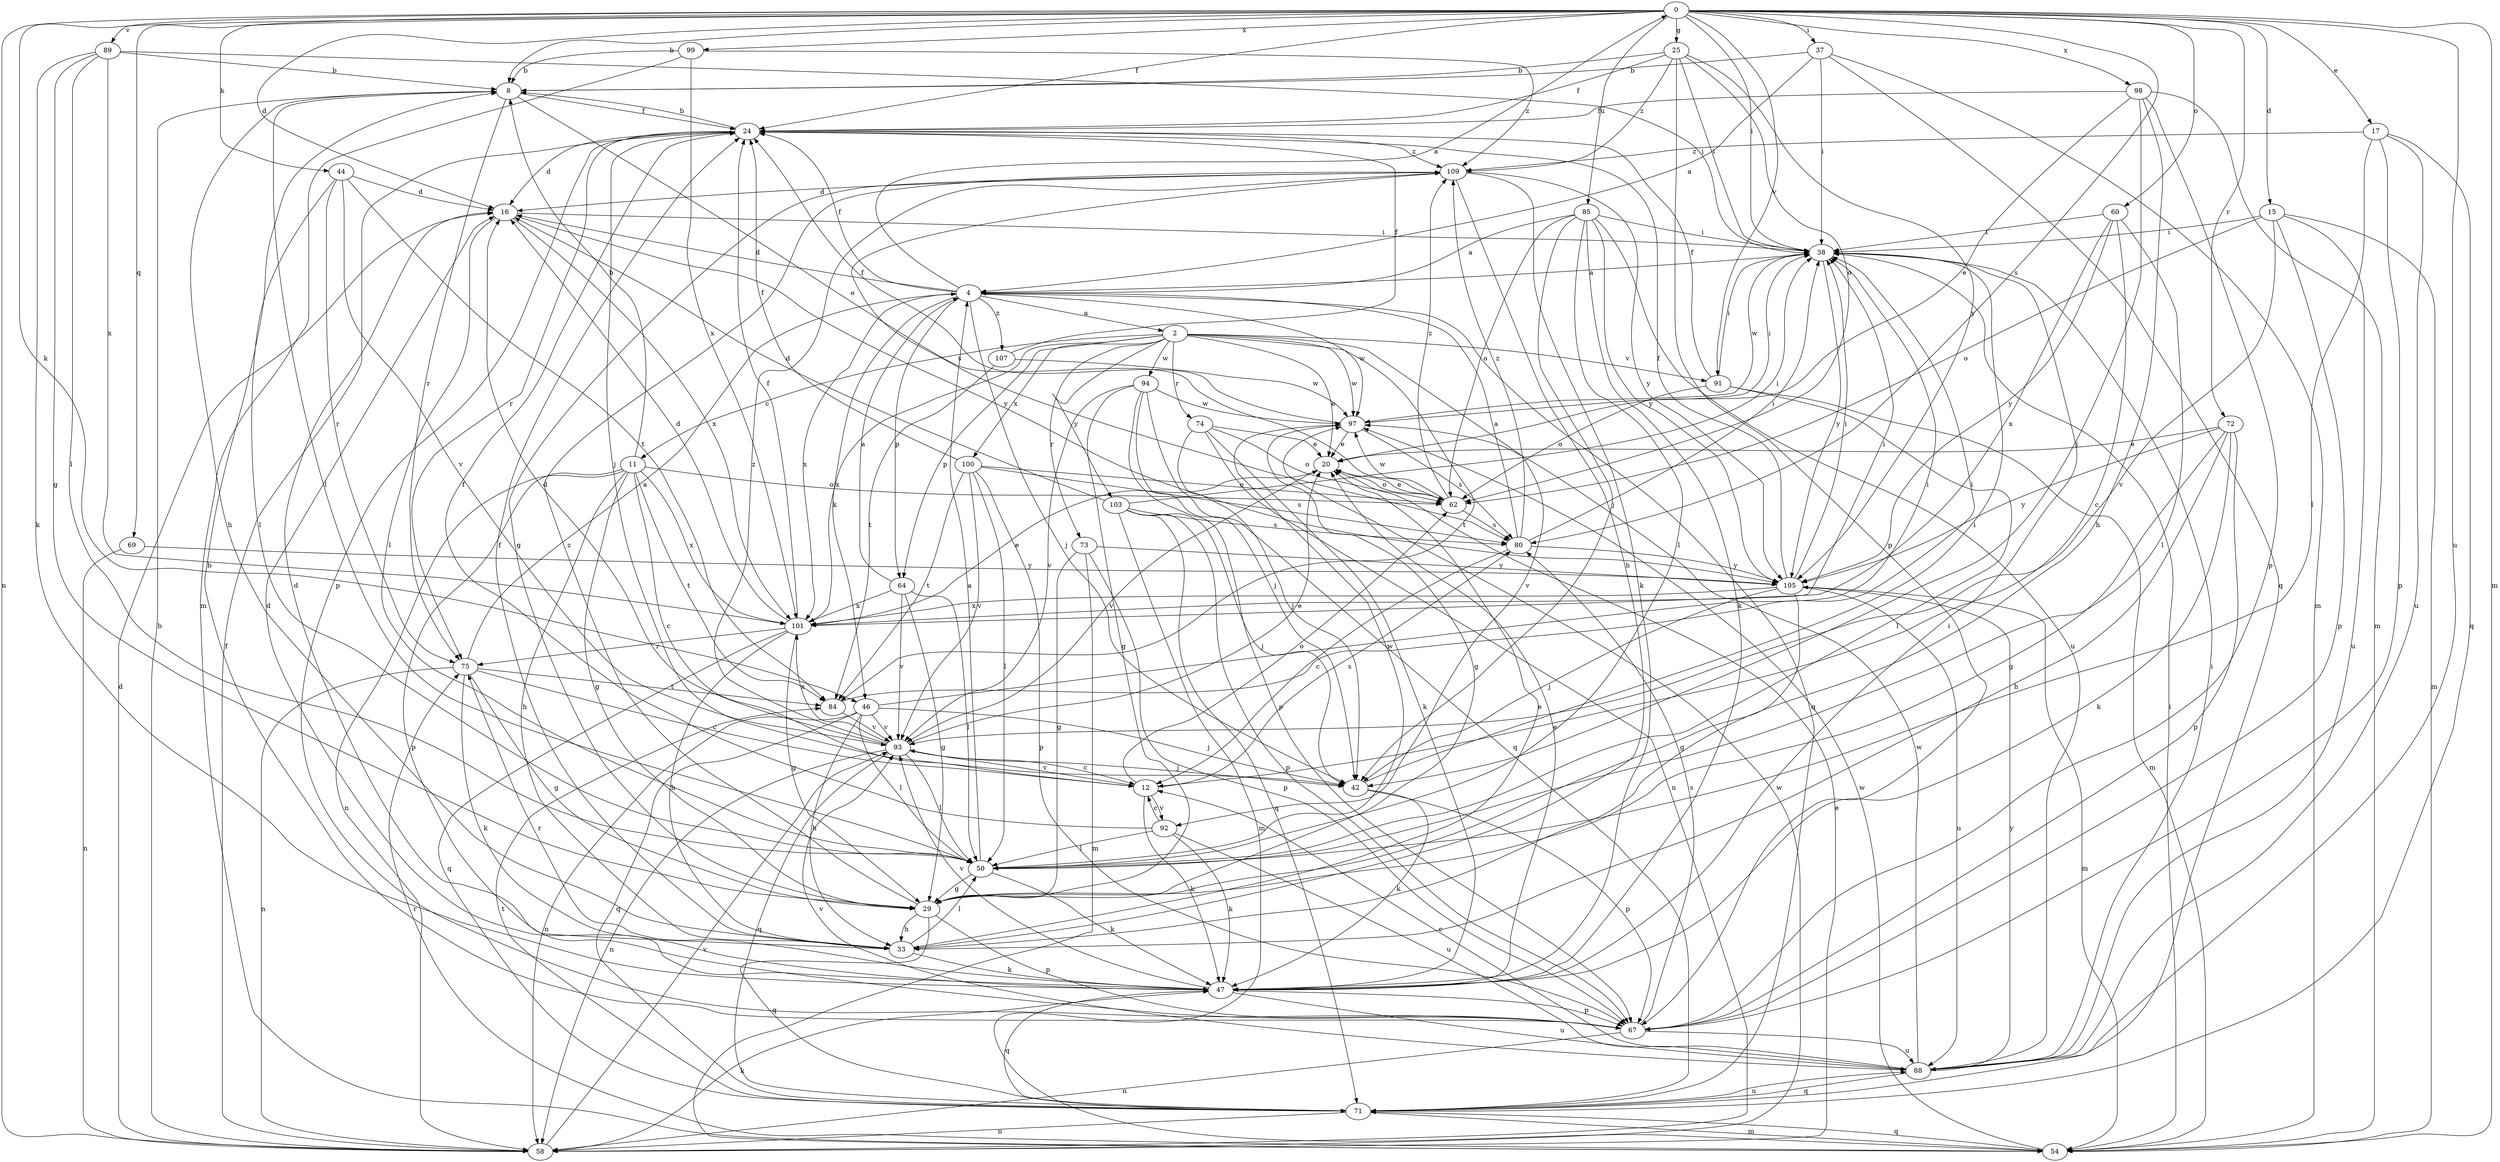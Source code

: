 strict digraph  {
0;
2;
4;
8;
11;
12;
15;
16;
17;
20;
24;
25;
29;
33;
37;
38;
42;
44;
46;
47;
50;
54;
58;
60;
62;
64;
67;
69;
71;
72;
73;
74;
75;
80;
84;
85;
88;
89;
91;
92;
93;
94;
97;
98;
99;
100;
101;
103;
105;
107;
109;
0 -> 8  [label=b];
0 -> 15  [label=d];
0 -> 16  [label=d];
0 -> 17  [label=e];
0 -> 24  [label=f];
0 -> 25  [label=g];
0 -> 37  [label=i];
0 -> 38  [label=i];
0 -> 44  [label=k];
0 -> 46  [label=k];
0 -> 54  [label=m];
0 -> 58  [label=n];
0 -> 60  [label=o];
0 -> 69  [label=q];
0 -> 72  [label=r];
0 -> 80  [label=s];
0 -> 85  [label=u];
0 -> 88  [label=u];
0 -> 89  [label=v];
0 -> 91  [label=v];
0 -> 98  [label=x];
0 -> 99  [label=x];
2 -> 11  [label=c];
2 -> 20  [label=e];
2 -> 64  [label=p];
2 -> 73  [label=r];
2 -> 74  [label=r];
2 -> 84  [label=t];
2 -> 91  [label=v];
2 -> 92  [label=v];
2 -> 94  [label=w];
2 -> 97  [label=w];
2 -> 100  [label=x];
2 -> 101  [label=x];
2 -> 103  [label=y];
4 -> 0  [label=a];
4 -> 2  [label=a];
4 -> 16  [label=d];
4 -> 24  [label=f];
4 -> 42  [label=j];
4 -> 46  [label=k];
4 -> 64  [label=p];
4 -> 71  [label=q];
4 -> 97  [label=w];
4 -> 101  [label=x];
4 -> 107  [label=z];
8 -> 24  [label=f];
8 -> 33  [label=h];
8 -> 50  [label=l];
8 -> 62  [label=o];
8 -> 75  [label=r];
11 -> 8  [label=b];
11 -> 12  [label=c];
11 -> 29  [label=g];
11 -> 33  [label=h];
11 -> 58  [label=n];
11 -> 62  [label=o];
11 -> 67  [label=p];
11 -> 84  [label=t];
11 -> 101  [label=x];
12 -> 47  [label=k];
12 -> 62  [label=o];
12 -> 80  [label=s];
12 -> 92  [label=v];
12 -> 93  [label=v];
15 -> 38  [label=i];
15 -> 54  [label=m];
15 -> 62  [label=o];
15 -> 67  [label=p];
15 -> 88  [label=u];
15 -> 93  [label=v];
16 -> 38  [label=i];
16 -> 50  [label=l];
16 -> 101  [label=x];
16 -> 105  [label=y];
17 -> 50  [label=l];
17 -> 67  [label=p];
17 -> 71  [label=q];
17 -> 88  [label=u];
17 -> 109  [label=z];
20 -> 62  [label=o];
20 -> 93  [label=v];
24 -> 8  [label=b];
24 -> 16  [label=d];
24 -> 42  [label=j];
24 -> 67  [label=p];
24 -> 75  [label=r];
24 -> 109  [label=z];
25 -> 8  [label=b];
25 -> 24  [label=f];
25 -> 38  [label=i];
25 -> 62  [label=o];
25 -> 67  [label=p];
25 -> 105  [label=y];
25 -> 109  [label=z];
29 -> 33  [label=h];
29 -> 67  [label=p];
29 -> 71  [label=q];
29 -> 109  [label=z];
33 -> 16  [label=d];
33 -> 20  [label=e];
33 -> 24  [label=f];
33 -> 47  [label=k];
33 -> 50  [label=l];
37 -> 4  [label=a];
37 -> 8  [label=b];
37 -> 38  [label=i];
37 -> 54  [label=m];
37 -> 71  [label=q];
38 -> 4  [label=a];
38 -> 97  [label=w];
38 -> 105  [label=y];
42 -> 38  [label=i];
42 -> 47  [label=k];
42 -> 67  [label=p];
44 -> 16  [label=d];
44 -> 50  [label=l];
44 -> 75  [label=r];
44 -> 84  [label=t];
44 -> 93  [label=v];
46 -> 33  [label=h];
46 -> 38  [label=i];
46 -> 42  [label=j];
46 -> 50  [label=l];
46 -> 58  [label=n];
46 -> 71  [label=q];
46 -> 93  [label=v];
47 -> 16  [label=d];
47 -> 20  [label=e];
47 -> 38  [label=i];
47 -> 67  [label=p];
47 -> 71  [label=q];
47 -> 75  [label=r];
47 -> 88  [label=u];
47 -> 93  [label=v];
50 -> 4  [label=a];
50 -> 29  [label=g];
50 -> 47  [label=k];
50 -> 97  [label=w];
54 -> 38  [label=i];
54 -> 71  [label=q];
54 -> 75  [label=r];
54 -> 97  [label=w];
58 -> 8  [label=b];
58 -> 16  [label=d];
58 -> 20  [label=e];
58 -> 24  [label=f];
58 -> 47  [label=k];
58 -> 93  [label=v];
58 -> 97  [label=w];
60 -> 12  [label=c];
60 -> 38  [label=i];
60 -> 50  [label=l];
60 -> 101  [label=x];
60 -> 105  [label=y];
62 -> 20  [label=e];
62 -> 80  [label=s];
62 -> 97  [label=w];
62 -> 109  [label=z];
64 -> 4  [label=a];
64 -> 29  [label=g];
64 -> 50  [label=l];
64 -> 93  [label=v];
64 -> 101  [label=x];
67 -> 8  [label=b];
67 -> 58  [label=n];
67 -> 80  [label=s];
67 -> 88  [label=u];
69 -> 58  [label=n];
69 -> 105  [label=y];
71 -> 54  [label=m];
71 -> 58  [label=n];
71 -> 84  [label=t];
71 -> 88  [label=u];
72 -> 20  [label=e];
72 -> 29  [label=g];
72 -> 33  [label=h];
72 -> 47  [label=k];
72 -> 67  [label=p];
72 -> 105  [label=y];
73 -> 29  [label=g];
73 -> 54  [label=m];
73 -> 67  [label=p];
73 -> 105  [label=y];
74 -> 20  [label=e];
74 -> 42  [label=j];
74 -> 47  [label=k];
74 -> 58  [label=n];
74 -> 62  [label=o];
75 -> 4  [label=a];
75 -> 12  [label=c];
75 -> 29  [label=g];
75 -> 47  [label=k];
75 -> 58  [label=n];
75 -> 84  [label=t];
80 -> 4  [label=a];
80 -> 12  [label=c];
80 -> 38  [label=i];
80 -> 105  [label=y];
80 -> 109  [label=z];
84 -> 38  [label=i];
84 -> 93  [label=v];
85 -> 4  [label=a];
85 -> 38  [label=i];
85 -> 42  [label=j];
85 -> 47  [label=k];
85 -> 50  [label=l];
85 -> 62  [label=o];
85 -> 88  [label=u];
85 -> 105  [label=y];
88 -> 12  [label=c];
88 -> 38  [label=i];
88 -> 71  [label=q];
88 -> 93  [label=v];
88 -> 97  [label=w];
88 -> 105  [label=y];
89 -> 8  [label=b];
89 -> 29  [label=g];
89 -> 38  [label=i];
89 -> 47  [label=k];
89 -> 50  [label=l];
89 -> 101  [label=x];
91 -> 24  [label=f];
91 -> 38  [label=i];
91 -> 50  [label=l];
91 -> 54  [label=m];
91 -> 62  [label=o];
92 -> 12  [label=c];
92 -> 24  [label=f];
92 -> 47  [label=k];
92 -> 50  [label=l];
92 -> 88  [label=u];
93 -> 12  [label=c];
93 -> 16  [label=d];
93 -> 20  [label=e];
93 -> 42  [label=j];
93 -> 50  [label=l];
93 -> 58  [label=n];
93 -> 71  [label=q];
93 -> 101  [label=x];
93 -> 109  [label=z];
94 -> 29  [label=g];
94 -> 42  [label=j];
94 -> 67  [label=p];
94 -> 71  [label=q];
94 -> 93  [label=v];
94 -> 97  [label=w];
97 -> 20  [label=e];
97 -> 24  [label=f];
97 -> 29  [label=g];
97 -> 38  [label=i];
97 -> 80  [label=s];
98 -> 20  [label=e];
98 -> 24  [label=f];
98 -> 33  [label=h];
98 -> 42  [label=j];
98 -> 54  [label=m];
98 -> 67  [label=p];
99 -> 8  [label=b];
99 -> 54  [label=m];
99 -> 101  [label=x];
99 -> 109  [label=z];
100 -> 24  [label=f];
100 -> 50  [label=l];
100 -> 62  [label=o];
100 -> 67  [label=p];
100 -> 80  [label=s];
100 -> 84  [label=t];
100 -> 93  [label=v];
101 -> 16  [label=d];
101 -> 20  [label=e];
101 -> 24  [label=f];
101 -> 29  [label=g];
101 -> 33  [label=h];
101 -> 38  [label=i];
101 -> 71  [label=q];
101 -> 75  [label=r];
103 -> 16  [label=d];
103 -> 38  [label=i];
103 -> 42  [label=j];
103 -> 54  [label=m];
103 -> 67  [label=p];
103 -> 71  [label=q];
103 -> 80  [label=s];
105 -> 24  [label=f];
105 -> 29  [label=g];
105 -> 38  [label=i];
105 -> 42  [label=j];
105 -> 54  [label=m];
105 -> 88  [label=u];
105 -> 101  [label=x];
107 -> 24  [label=f];
107 -> 84  [label=t];
107 -> 97  [label=w];
109 -> 16  [label=d];
109 -> 29  [label=g];
109 -> 33  [label=h];
109 -> 47  [label=k];
109 -> 80  [label=s];
109 -> 105  [label=y];
}
